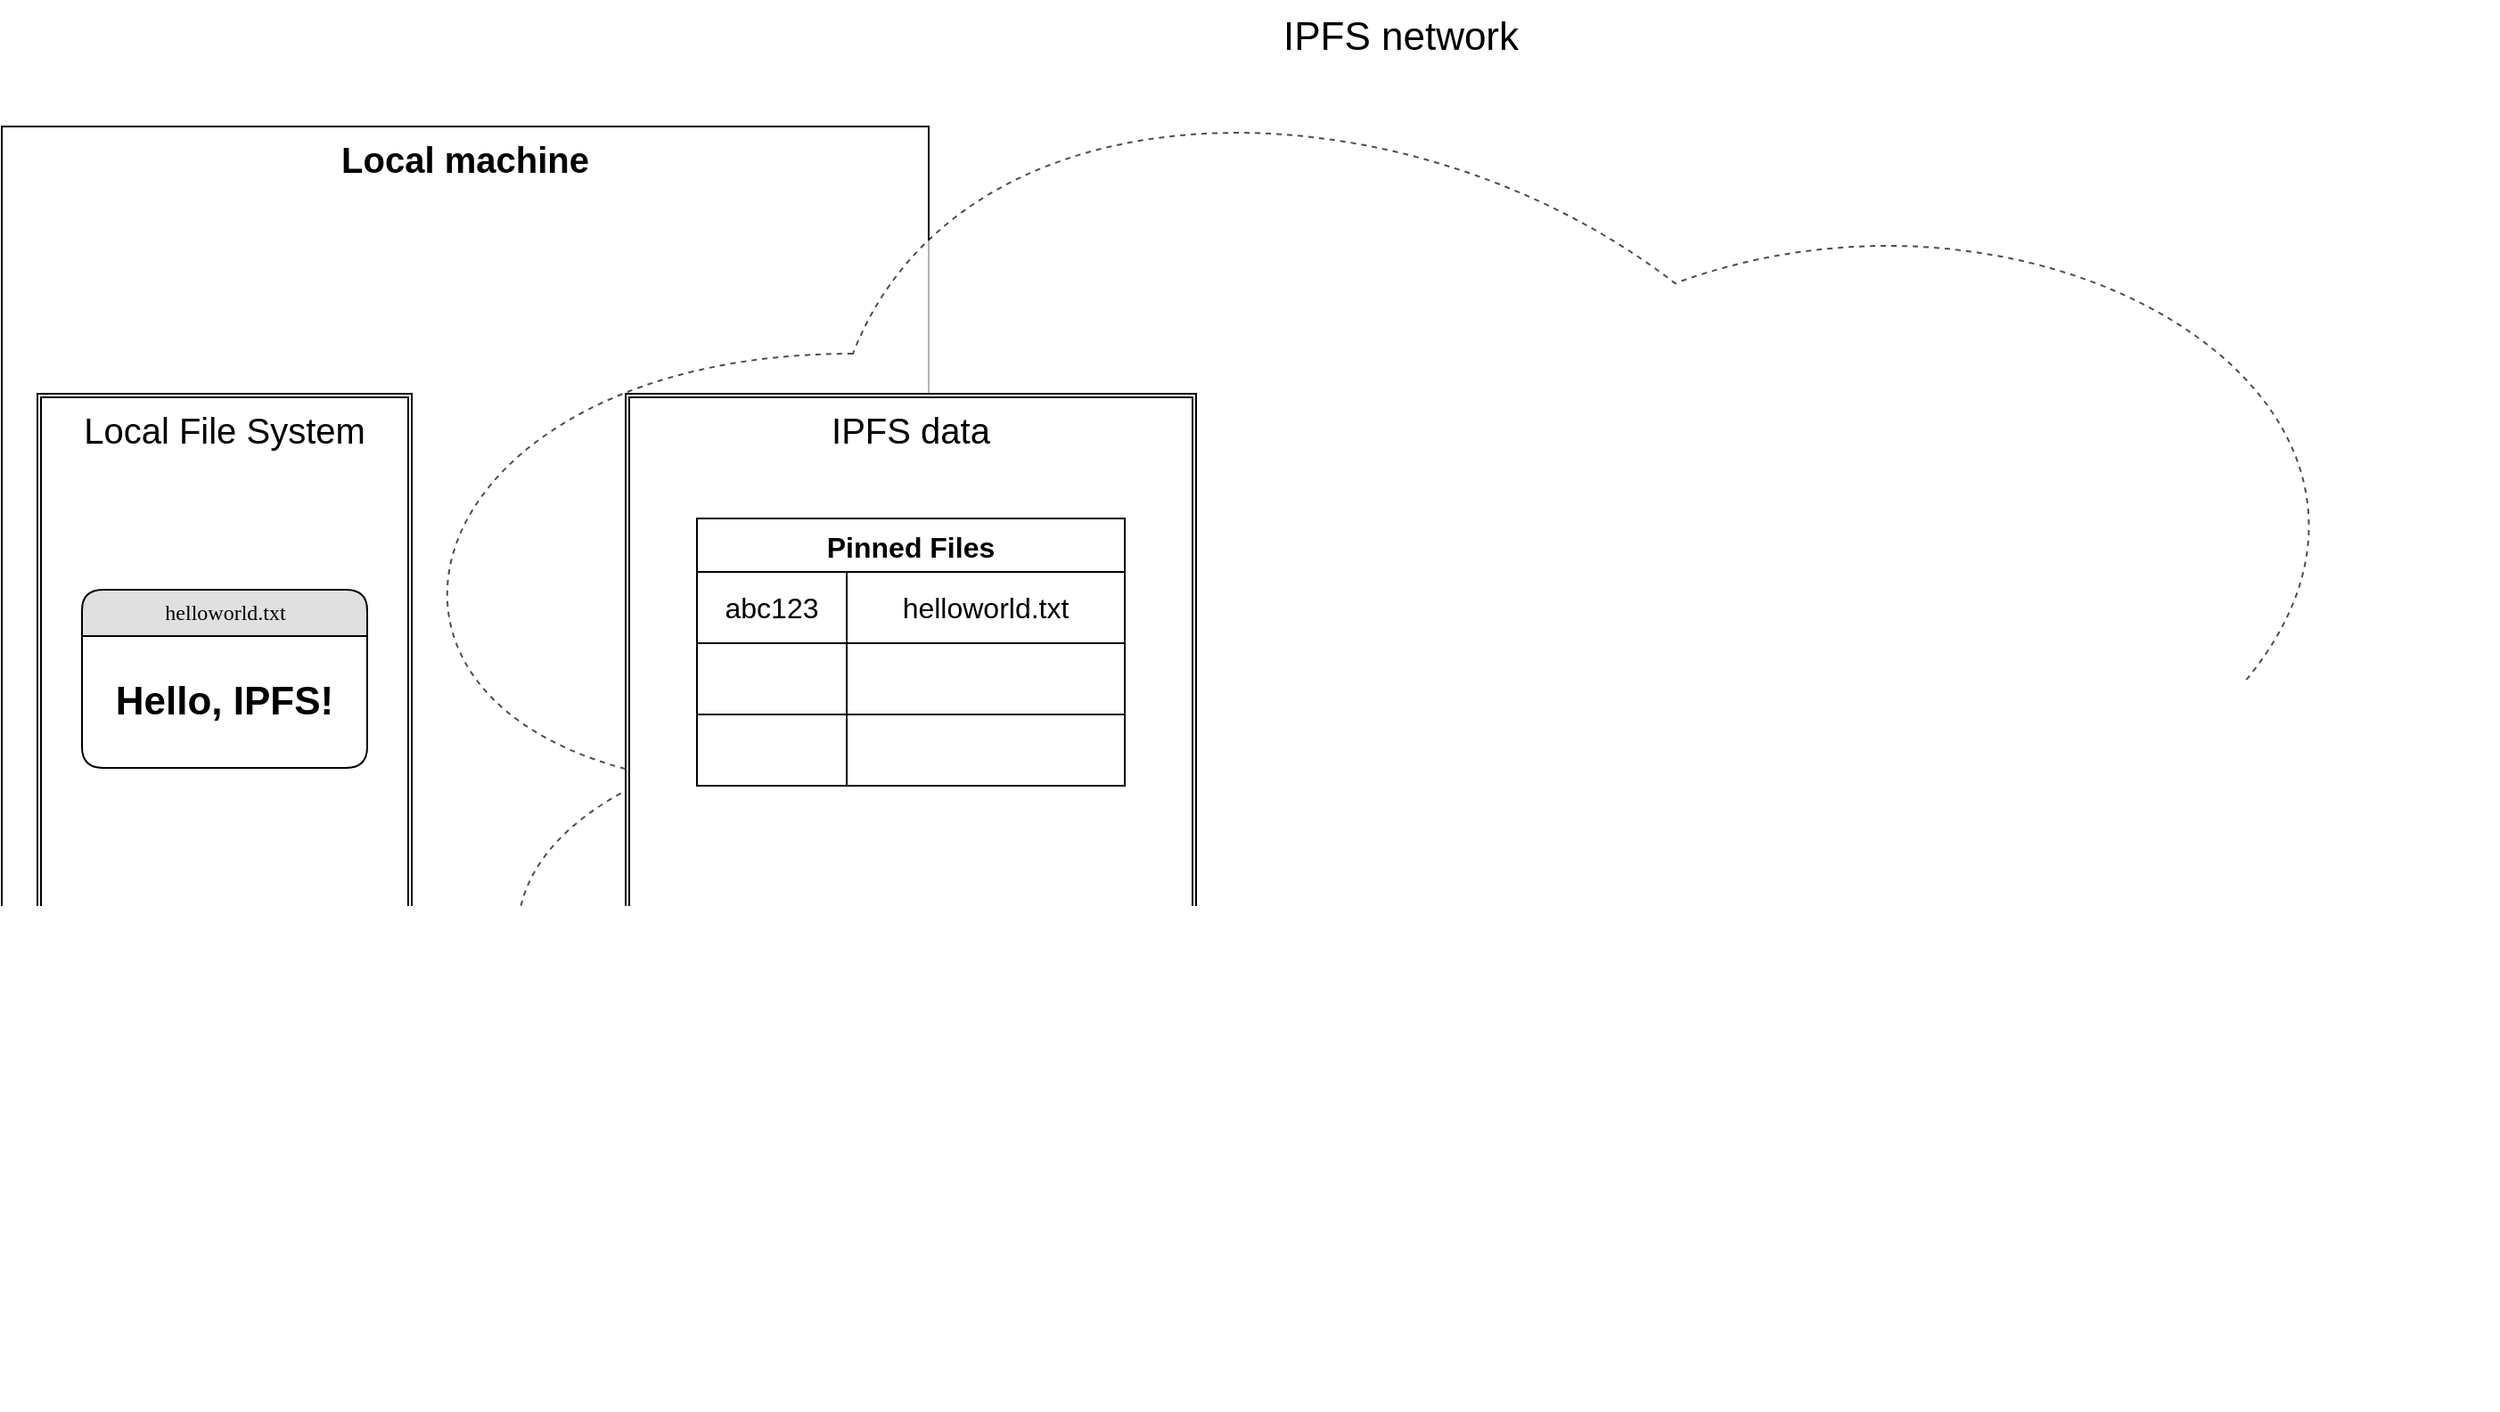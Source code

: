 <mxfile version="26.0.10">
  <diagram name="Page-1" id="5d7acffa-a066-3a61-03fe-96351882024d">
    <mxGraphModel dx="1509" dy="843" grid="1" gridSize="10" guides="1" tooltips="1" connect="1" arrows="1" fold="1" page="1" pageScale="1" pageWidth="1100" pageHeight="850" background="#ffffff" math="0" shadow="0">
      <root>
        <mxCell id="0" />
        <mxCell id="1" parent="0" />
        <mxCell id="QfacBQKaahASg-ri2pV1-2" value="Local machine" style="rounded=0;whiteSpace=wrap;html=1;labelPosition=center;verticalLabelPosition=middle;align=center;verticalAlign=top;fontStyle=1;fontSize=20;" parent="1" vertex="1">
          <mxGeometry x="20" y="70" width="520" height="600" as="geometry" />
        </mxCell>
        <mxCell id="QfacBQKaahASg-ri2pV1-7" value="IPFS network" style="ellipse;shape=cloud;whiteSpace=wrap;html=1;fontSize=22;verticalAlign=top;align=center;opacity=70;dashed=1;" parent="1" vertex="1">
          <mxGeometry x="190" width="1230" height="790" as="geometry" />
        </mxCell>
        <mxCell id="QfacBQKaahASg-ri2pV1-22" value="Local File System" style="shape=ext;double=1;rounded=0;whiteSpace=wrap;html=1;fontSize=20;verticalAlign=top;" parent="1" vertex="1">
          <mxGeometry x="40" y="220" width="210" height="310" as="geometry" />
        </mxCell>
        <mxCell id="QfacBQKaahASg-ri2pV1-23" value="helloworld.txt" style="swimlane;html=1;fontStyle=0;childLayout=stackLayout;horizontal=1;startSize=26;fillColor=#e0e0e0;horizontalStack=0;resizeParent=1;resizeLast=0;collapsible=1;marginBottom=0;swimlaneFillColor=#ffffff;align=center;rounded=1;shadow=0;comic=0;labelBackgroundColor=none;strokeWidth=1;fontFamily=Verdana;fontSize=12" parent="1" vertex="1">
          <mxGeometry x="65" y="330" width="160" height="100" as="geometry" />
        </mxCell>
        <mxCell id="QfacBQKaahASg-ri2pV1-24" value="Hello, IPFS!" style="text;html=1;strokeColor=none;fillColor=none;spacingLeft=4;spacingRight=4;whiteSpace=wrap;overflow=hidden;rotatable=0;points=[[0,0.5],[1,0.5]];portConstraint=eastwest;verticalAlign=middle;align=center;fontStyle=1;fontSize=22;" parent="QfacBQKaahASg-ri2pV1-23" vertex="1">
          <mxGeometry y="26" width="160" height="74" as="geometry" />
        </mxCell>
        <mxCell id="QfacBQKaahASg-ri2pV1-25" value="IPFS data" style="shape=ext;double=1;rounded=0;whiteSpace=wrap;html=1;fontSize=20;verticalAlign=top;" parent="1" vertex="1">
          <mxGeometry x="370" y="220" width="320" height="310" as="geometry" />
        </mxCell>
        <mxCell id="QfacBQKaahASg-ri2pV1-26" value="Pinned Files" style="shape=table;startSize=30;container=1;collapsible=0;childLayout=tableLayout;strokeColor=default;fontSize=16;align=center;fontStyle=1" parent="1" vertex="1">
          <mxGeometry x="410" y="290" width="240" height="150" as="geometry" />
        </mxCell>
        <mxCell id="QfacBQKaahASg-ri2pV1-27" value="" style="shape=tableRow;horizontal=0;startSize=0;swimlaneHead=0;swimlaneBody=0;strokeColor=inherit;top=0;left=0;bottom=0;right=0;collapsible=0;dropTarget=0;fillColor=none;points=[[0,0.5],[1,0.5]];portConstraint=eastwest;fontSize=16;" parent="QfacBQKaahASg-ri2pV1-26" vertex="1">
          <mxGeometry y="30" width="240" height="40" as="geometry" />
        </mxCell>
        <mxCell id="QfacBQKaahASg-ri2pV1-28" value="abc123" style="shape=partialRectangle;html=1;whiteSpace=wrap;connectable=0;strokeColor=inherit;overflow=hidden;fillColor=none;top=0;left=0;bottom=0;right=0;pointerEvents=1;fontSize=16;" parent="QfacBQKaahASg-ri2pV1-27" vertex="1">
          <mxGeometry width="84" height="40" as="geometry">
            <mxRectangle width="84" height="40" as="alternateBounds" />
          </mxGeometry>
        </mxCell>
        <mxCell id="QfacBQKaahASg-ri2pV1-29" value="&lt;div align=&quot;center&quot;&gt;helloworld.txt&lt;/div&gt;" style="shape=partialRectangle;html=1;whiteSpace=wrap;connectable=0;strokeColor=inherit;overflow=hidden;fillColor=none;top=0;left=0;bottom=0;right=0;pointerEvents=1;fontSize=16;align=center;" parent="QfacBQKaahASg-ri2pV1-27" vertex="1">
          <mxGeometry x="84" width="156" height="40" as="geometry">
            <mxRectangle width="156" height="40" as="alternateBounds" />
          </mxGeometry>
        </mxCell>
        <mxCell id="QfacBQKaahASg-ri2pV1-31" value="" style="shape=tableRow;horizontal=0;startSize=0;swimlaneHead=0;swimlaneBody=0;strokeColor=inherit;top=0;left=0;bottom=0;right=0;collapsible=0;dropTarget=0;fillColor=none;points=[[0,0.5],[1,0.5]];portConstraint=eastwest;fontSize=16;" parent="QfacBQKaahASg-ri2pV1-26" vertex="1">
          <mxGeometry y="70" width="240" height="40" as="geometry" />
        </mxCell>
        <mxCell id="QfacBQKaahASg-ri2pV1-32" value="" style="shape=partialRectangle;html=1;whiteSpace=wrap;connectable=0;strokeColor=inherit;overflow=hidden;fillColor=none;top=0;left=0;bottom=0;right=0;pointerEvents=1;fontSize=16;" parent="QfacBQKaahASg-ri2pV1-31" vertex="1">
          <mxGeometry width="84" height="40" as="geometry">
            <mxRectangle width="84" height="40" as="alternateBounds" />
          </mxGeometry>
        </mxCell>
        <mxCell id="QfacBQKaahASg-ri2pV1-33" value="" style="shape=partialRectangle;html=1;whiteSpace=wrap;connectable=0;strokeColor=inherit;overflow=hidden;fillColor=none;top=0;left=0;bottom=0;right=0;pointerEvents=1;fontSize=16;" parent="QfacBQKaahASg-ri2pV1-31" vertex="1">
          <mxGeometry x="84" width="156" height="40" as="geometry">
            <mxRectangle width="156" height="40" as="alternateBounds" />
          </mxGeometry>
        </mxCell>
        <mxCell id="QfacBQKaahASg-ri2pV1-35" value="" style="shape=tableRow;horizontal=0;startSize=0;swimlaneHead=0;swimlaneBody=0;strokeColor=inherit;top=0;left=0;bottom=0;right=0;collapsible=0;dropTarget=0;fillColor=none;points=[[0,0.5],[1,0.5]];portConstraint=eastwest;fontSize=16;" parent="QfacBQKaahASg-ri2pV1-26" vertex="1">
          <mxGeometry y="110" width="240" height="40" as="geometry" />
        </mxCell>
        <mxCell id="QfacBQKaahASg-ri2pV1-36" value="" style="shape=partialRectangle;html=1;whiteSpace=wrap;connectable=0;strokeColor=inherit;overflow=hidden;fillColor=none;top=0;left=0;bottom=0;right=0;pointerEvents=1;fontSize=16;" parent="QfacBQKaahASg-ri2pV1-35" vertex="1">
          <mxGeometry width="84" height="40" as="geometry">
            <mxRectangle width="84" height="40" as="alternateBounds" />
          </mxGeometry>
        </mxCell>
        <mxCell id="QfacBQKaahASg-ri2pV1-37" value="" style="shape=partialRectangle;html=1;whiteSpace=wrap;connectable=0;strokeColor=inherit;overflow=hidden;fillColor=none;top=0;left=0;bottom=0;right=0;pointerEvents=1;fontSize=16;" parent="QfacBQKaahASg-ri2pV1-35" vertex="1">
          <mxGeometry x="84" width="156" height="40" as="geometry">
            <mxRectangle width="156" height="40" as="alternateBounds" />
          </mxGeometry>
        </mxCell>
      </root>
    </mxGraphModel>
  </diagram>
</mxfile>
